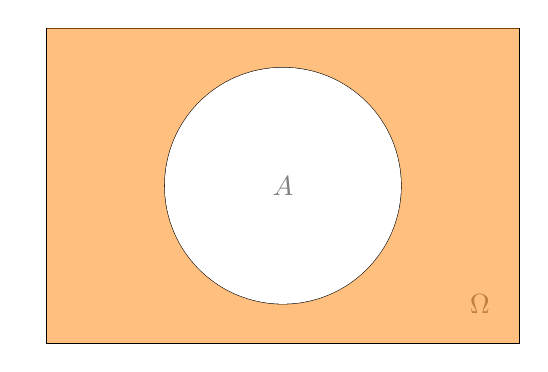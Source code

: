 \def\firstcircle{(1,0) circle (1.5cm)}
\def \amostralspace{(-2,-2) rectangle (4,2)}
% Now we can draw the sets:
\begin{tikzpicture}
\begin{scope}[shift={(3cm,-5cm)}, fill opacity=0.5]
\draw \amostralspace ;
\node at (3.5,-1.5) {$\Omega$};

\fill[orange] \amostralspace;
\draw \firstcircle;
\fill[white,opacity=1] \firstcircle;
\clip \amostralspace;
\node at (1,0) {$A$};
\end{scope}
\end{tikzpicture}
